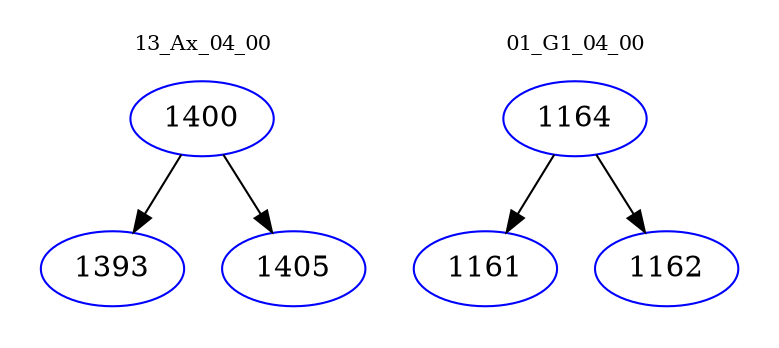 digraph{
subgraph cluster_0 {
color = white
label = "13_Ax_04_00";
fontsize=10;
T0_1400 [label="1400", color="blue"]
T0_1400 -> T0_1393 [color="black"]
T0_1393 [label="1393", color="blue"]
T0_1400 -> T0_1405 [color="black"]
T0_1405 [label="1405", color="blue"]
}
subgraph cluster_1 {
color = white
label = "01_G1_04_00";
fontsize=10;
T1_1164 [label="1164", color="blue"]
T1_1164 -> T1_1161 [color="black"]
T1_1161 [label="1161", color="blue"]
T1_1164 -> T1_1162 [color="black"]
T1_1162 [label="1162", color="blue"]
}
}
